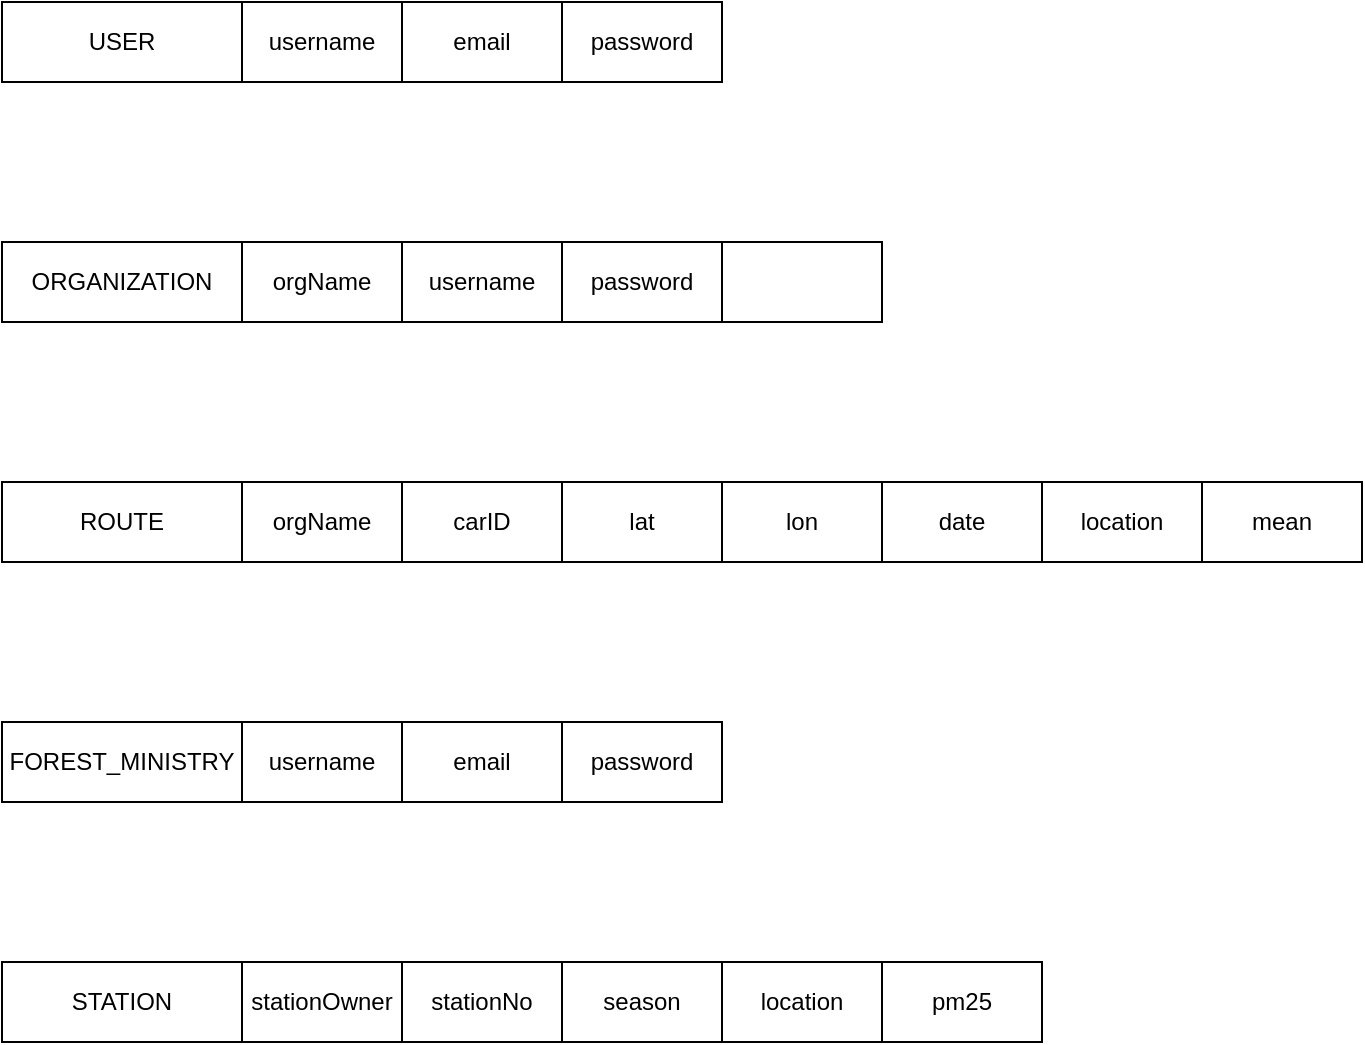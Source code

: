 <mxfile version="20.2.3" type="github">
  <diagram id="OU-aZMMqyZK8E2Q_70T6" name="Page-1">
    <mxGraphModel dx="808" dy="434" grid="1" gridSize="10" guides="1" tooltips="1" connect="1" arrows="1" fold="1" page="1" pageScale="1" pageWidth="850" pageHeight="1100" math="0" shadow="0">
      <root>
        <mxCell id="0" />
        <mxCell id="1" parent="0" />
        <mxCell id="4kpTrjFL7K2pbga_n4tD-17" value="" style="rounded=0;whiteSpace=wrap;html=1;" vertex="1" parent="1">
          <mxGeometry x="120" y="80" width="360" height="40" as="geometry" />
        </mxCell>
        <mxCell id="4kpTrjFL7K2pbga_n4tD-18" value="USER" style="rounded=0;whiteSpace=wrap;html=1;" vertex="1" parent="1">
          <mxGeometry x="120" y="80" width="120" height="40" as="geometry" />
        </mxCell>
        <mxCell id="4kpTrjFL7K2pbga_n4tD-19" value="username" style="rounded=0;whiteSpace=wrap;html=1;" vertex="1" parent="1">
          <mxGeometry x="240" y="80" width="80" height="40" as="geometry" />
        </mxCell>
        <mxCell id="4kpTrjFL7K2pbga_n4tD-20" value="email" style="rounded=0;whiteSpace=wrap;html=1;" vertex="1" parent="1">
          <mxGeometry x="320" y="80" width="80" height="40" as="geometry" />
        </mxCell>
        <mxCell id="4kpTrjFL7K2pbga_n4tD-21" value="password" style="rounded=0;whiteSpace=wrap;html=1;" vertex="1" parent="1">
          <mxGeometry x="400" y="80" width="80" height="40" as="geometry" />
        </mxCell>
        <mxCell id="4kpTrjFL7K2pbga_n4tD-22" value="" style="rounded=0;whiteSpace=wrap;html=1;" vertex="1" parent="1">
          <mxGeometry x="120" y="200" width="440" height="40" as="geometry" />
        </mxCell>
        <mxCell id="4kpTrjFL7K2pbga_n4tD-23" value="ORGANIZATION" style="rounded=0;whiteSpace=wrap;html=1;" vertex="1" parent="1">
          <mxGeometry x="120" y="200" width="120" height="40" as="geometry" />
        </mxCell>
        <mxCell id="4kpTrjFL7K2pbga_n4tD-24" value="orgName" style="rounded=0;whiteSpace=wrap;html=1;" vertex="1" parent="1">
          <mxGeometry x="240" y="200" width="80" height="40" as="geometry" />
        </mxCell>
        <mxCell id="4kpTrjFL7K2pbga_n4tD-25" value="username" style="rounded=0;whiteSpace=wrap;html=1;" vertex="1" parent="1">
          <mxGeometry x="320" y="200" width="80" height="40" as="geometry" />
        </mxCell>
        <mxCell id="4kpTrjFL7K2pbga_n4tD-26" value="password" style="rounded=0;whiteSpace=wrap;html=1;" vertex="1" parent="1">
          <mxGeometry x="400" y="200" width="80" height="40" as="geometry" />
        </mxCell>
        <mxCell id="4kpTrjFL7K2pbga_n4tD-27" value="" style="rounded=0;whiteSpace=wrap;html=1;" vertex="1" parent="1">
          <mxGeometry x="120" y="320" width="680" height="40" as="geometry" />
        </mxCell>
        <mxCell id="4kpTrjFL7K2pbga_n4tD-28" value="ROUTE" style="rounded=0;whiteSpace=wrap;html=1;" vertex="1" parent="1">
          <mxGeometry x="120" y="320" width="120" height="40" as="geometry" />
        </mxCell>
        <mxCell id="4kpTrjFL7K2pbga_n4tD-29" value="orgName" style="rounded=0;whiteSpace=wrap;html=1;" vertex="1" parent="1">
          <mxGeometry x="240" y="320" width="80" height="40" as="geometry" />
        </mxCell>
        <mxCell id="4kpTrjFL7K2pbga_n4tD-30" value="carID" style="rounded=0;whiteSpace=wrap;html=1;" vertex="1" parent="1">
          <mxGeometry x="320" y="320" width="80" height="40" as="geometry" />
        </mxCell>
        <mxCell id="4kpTrjFL7K2pbga_n4tD-31" value="lat" style="rounded=0;whiteSpace=wrap;html=1;" vertex="1" parent="1">
          <mxGeometry x="400" y="320" width="80" height="40" as="geometry" />
        </mxCell>
        <mxCell id="4kpTrjFL7K2pbga_n4tD-32" value="lon" style="rounded=0;whiteSpace=wrap;html=1;" vertex="1" parent="1">
          <mxGeometry x="480" y="320" width="80" height="40" as="geometry" />
        </mxCell>
        <mxCell id="4kpTrjFL7K2pbga_n4tD-33" value="date" style="rounded=0;whiteSpace=wrap;html=1;" vertex="1" parent="1">
          <mxGeometry x="560" y="320" width="80" height="40" as="geometry" />
        </mxCell>
        <mxCell id="4kpTrjFL7K2pbga_n4tD-34" value="location" style="rounded=0;whiteSpace=wrap;html=1;" vertex="1" parent="1">
          <mxGeometry x="640" y="320" width="80" height="40" as="geometry" />
        </mxCell>
        <mxCell id="4kpTrjFL7K2pbga_n4tD-35" value="mean" style="rounded=0;whiteSpace=wrap;html=1;" vertex="1" parent="1">
          <mxGeometry x="720" y="320" width="80" height="40" as="geometry" />
        </mxCell>
        <mxCell id="4kpTrjFL7K2pbga_n4tD-36" value="" style="rounded=0;whiteSpace=wrap;html=1;" vertex="1" parent="1">
          <mxGeometry x="120" y="440" width="360" height="40" as="geometry" />
        </mxCell>
        <mxCell id="4kpTrjFL7K2pbga_n4tD-37" value="FOREST_MINISTRY" style="rounded=0;whiteSpace=wrap;html=1;" vertex="1" parent="1">
          <mxGeometry x="120" y="440" width="120" height="40" as="geometry" />
        </mxCell>
        <mxCell id="4kpTrjFL7K2pbga_n4tD-38" value="username" style="rounded=0;whiteSpace=wrap;html=1;" vertex="1" parent="1">
          <mxGeometry x="240" y="440" width="80" height="40" as="geometry" />
        </mxCell>
        <mxCell id="4kpTrjFL7K2pbga_n4tD-39" value="email" style="rounded=0;whiteSpace=wrap;html=1;" vertex="1" parent="1">
          <mxGeometry x="320" y="440" width="80" height="40" as="geometry" />
        </mxCell>
        <mxCell id="4kpTrjFL7K2pbga_n4tD-40" value="password" style="rounded=0;whiteSpace=wrap;html=1;" vertex="1" parent="1">
          <mxGeometry x="400" y="440" width="80" height="40" as="geometry" />
        </mxCell>
        <mxCell id="4kpTrjFL7K2pbga_n4tD-41" value="" style="rounded=0;whiteSpace=wrap;html=1;" vertex="1" parent="1">
          <mxGeometry x="120" y="560" width="520" height="40" as="geometry" />
        </mxCell>
        <mxCell id="4kpTrjFL7K2pbga_n4tD-42" value="STATION" style="rounded=0;whiteSpace=wrap;html=1;" vertex="1" parent="1">
          <mxGeometry x="120" y="560" width="120" height="40" as="geometry" />
        </mxCell>
        <mxCell id="4kpTrjFL7K2pbga_n4tD-43" value="stationOwner" style="rounded=0;whiteSpace=wrap;html=1;" vertex="1" parent="1">
          <mxGeometry x="240" y="560" width="80" height="40" as="geometry" />
        </mxCell>
        <mxCell id="4kpTrjFL7K2pbga_n4tD-44" value="stationNo" style="rounded=0;whiteSpace=wrap;html=1;" vertex="1" parent="1">
          <mxGeometry x="320" y="560" width="80" height="40" as="geometry" />
        </mxCell>
        <mxCell id="4kpTrjFL7K2pbga_n4tD-45" value="season" style="rounded=0;whiteSpace=wrap;html=1;" vertex="1" parent="1">
          <mxGeometry x="400" y="560" width="80" height="40" as="geometry" />
        </mxCell>
        <mxCell id="4kpTrjFL7K2pbga_n4tD-46" value="location" style="rounded=0;whiteSpace=wrap;html=1;" vertex="1" parent="1">
          <mxGeometry x="480" y="560" width="80" height="40" as="geometry" />
        </mxCell>
        <mxCell id="4kpTrjFL7K2pbga_n4tD-47" value="pm25" style="rounded=0;whiteSpace=wrap;html=1;" vertex="1" parent="1">
          <mxGeometry x="560" y="560" width="80" height="40" as="geometry" />
        </mxCell>
      </root>
    </mxGraphModel>
  </diagram>
</mxfile>
